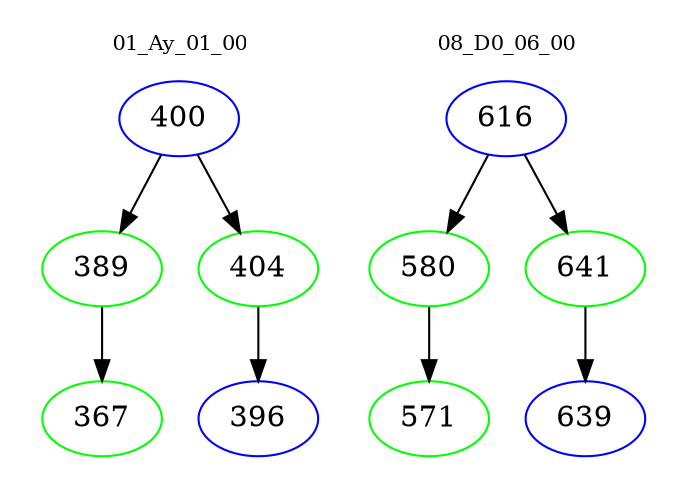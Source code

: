 digraph{
subgraph cluster_0 {
color = white
label = "01_Ay_01_00";
fontsize=10;
T0_400 [label="400", color="blue"]
T0_400 -> T0_389 [color="black"]
T0_389 [label="389", color="green"]
T0_389 -> T0_367 [color="black"]
T0_367 [label="367", color="green"]
T0_400 -> T0_404 [color="black"]
T0_404 [label="404", color="green"]
T0_404 -> T0_396 [color="black"]
T0_396 [label="396", color="blue"]
}
subgraph cluster_1 {
color = white
label = "08_D0_06_00";
fontsize=10;
T1_616 [label="616", color="blue"]
T1_616 -> T1_580 [color="black"]
T1_580 [label="580", color="green"]
T1_580 -> T1_571 [color="black"]
T1_571 [label="571", color="green"]
T1_616 -> T1_641 [color="black"]
T1_641 [label="641", color="green"]
T1_641 -> T1_639 [color="black"]
T1_639 [label="639", color="blue"]
}
}
